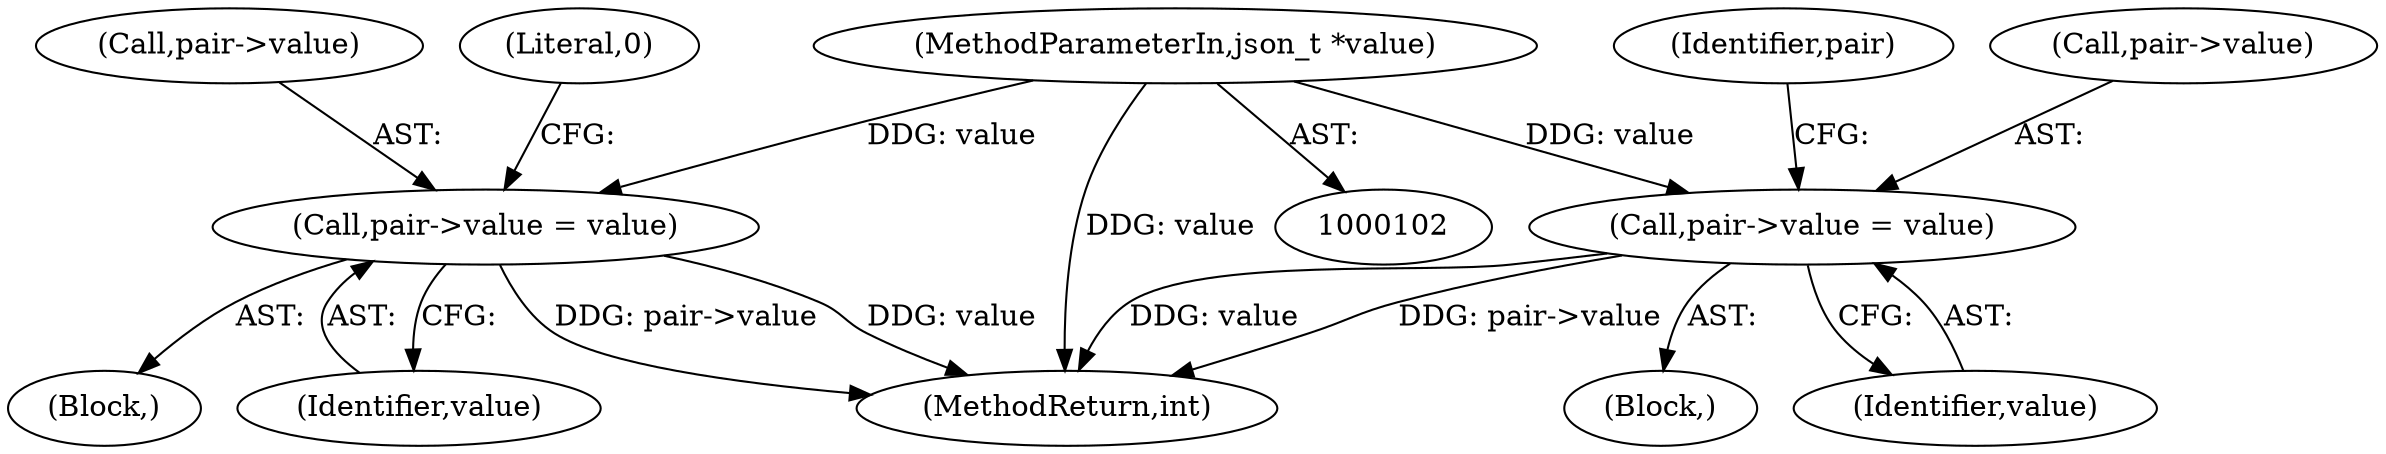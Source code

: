 digraph "0_jansson_8f80c2d83808150724d31793e6ade92749b1faa4_6@pointer" {
"1000106" [label="(MethodParameterIn,json_t *value)"];
"1000161" [label="(Call,pair->value = value)"];
"1000200" [label="(Call,pair->value = value)"];
"1000161" [label="(Call,pair->value = value)"];
"1000106" [label="(MethodParameterIn,json_t *value)"];
"1000208" [label="(Identifier,pair)"];
"1000201" [label="(Call,pair->value)"];
"1000200" [label="(Call,pair->value = value)"];
"1000167" [label="(Block,)"];
"1000204" [label="(Identifier,value)"];
"1000162" [label="(Call,pair->value)"];
"1000165" [label="(Identifier,value)"];
"1000156" [label="(Block,)"];
"1000223" [label="(MethodReturn,int)"];
"1000222" [label="(Literal,0)"];
"1000106" -> "1000102"  [label="AST: "];
"1000106" -> "1000223"  [label="DDG: value"];
"1000106" -> "1000161"  [label="DDG: value"];
"1000106" -> "1000200"  [label="DDG: value"];
"1000161" -> "1000156"  [label="AST: "];
"1000161" -> "1000165"  [label="CFG: "];
"1000162" -> "1000161"  [label="AST: "];
"1000165" -> "1000161"  [label="AST: "];
"1000222" -> "1000161"  [label="CFG: "];
"1000161" -> "1000223"  [label="DDG: pair->value"];
"1000161" -> "1000223"  [label="DDG: value"];
"1000200" -> "1000167"  [label="AST: "];
"1000200" -> "1000204"  [label="CFG: "];
"1000201" -> "1000200"  [label="AST: "];
"1000204" -> "1000200"  [label="AST: "];
"1000208" -> "1000200"  [label="CFG: "];
"1000200" -> "1000223"  [label="DDG: pair->value"];
"1000200" -> "1000223"  [label="DDG: value"];
}
